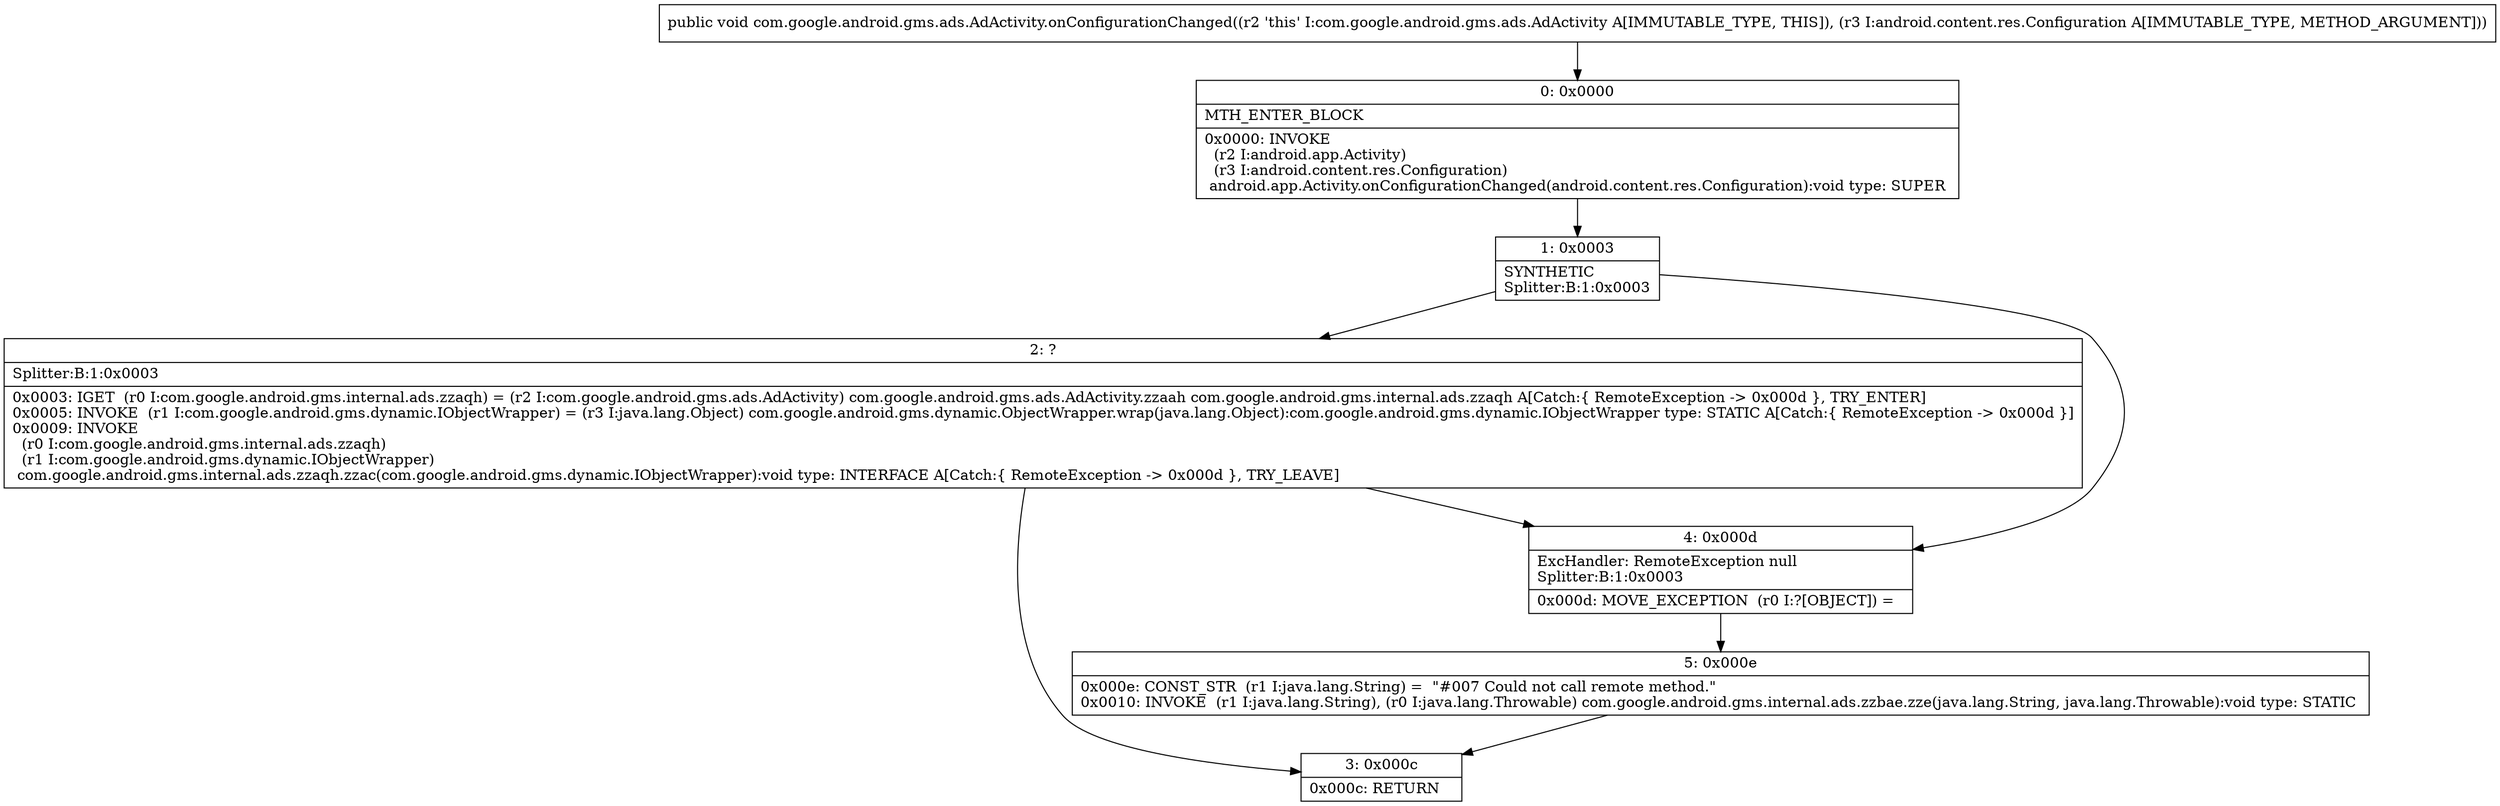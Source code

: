 digraph "CFG forcom.google.android.gms.ads.AdActivity.onConfigurationChanged(Landroid\/content\/res\/Configuration;)V" {
Node_0 [shape=record,label="{0\:\ 0x0000|MTH_ENTER_BLOCK\l|0x0000: INVOKE  \l  (r2 I:android.app.Activity)\l  (r3 I:android.content.res.Configuration)\l android.app.Activity.onConfigurationChanged(android.content.res.Configuration):void type: SUPER \l}"];
Node_1 [shape=record,label="{1\:\ 0x0003|SYNTHETIC\lSplitter:B:1:0x0003\l}"];
Node_2 [shape=record,label="{2\:\ ?|Splitter:B:1:0x0003\l|0x0003: IGET  (r0 I:com.google.android.gms.internal.ads.zzaqh) = (r2 I:com.google.android.gms.ads.AdActivity) com.google.android.gms.ads.AdActivity.zzaah com.google.android.gms.internal.ads.zzaqh A[Catch:\{ RemoteException \-\> 0x000d \}, TRY_ENTER]\l0x0005: INVOKE  (r1 I:com.google.android.gms.dynamic.IObjectWrapper) = (r3 I:java.lang.Object) com.google.android.gms.dynamic.ObjectWrapper.wrap(java.lang.Object):com.google.android.gms.dynamic.IObjectWrapper type: STATIC A[Catch:\{ RemoteException \-\> 0x000d \}]\l0x0009: INVOKE  \l  (r0 I:com.google.android.gms.internal.ads.zzaqh)\l  (r1 I:com.google.android.gms.dynamic.IObjectWrapper)\l com.google.android.gms.internal.ads.zzaqh.zzac(com.google.android.gms.dynamic.IObjectWrapper):void type: INTERFACE A[Catch:\{ RemoteException \-\> 0x000d \}, TRY_LEAVE]\l}"];
Node_3 [shape=record,label="{3\:\ 0x000c|0x000c: RETURN   \l}"];
Node_4 [shape=record,label="{4\:\ 0x000d|ExcHandler: RemoteException null\lSplitter:B:1:0x0003\l|0x000d: MOVE_EXCEPTION  (r0 I:?[OBJECT]) =  \l}"];
Node_5 [shape=record,label="{5\:\ 0x000e|0x000e: CONST_STR  (r1 I:java.lang.String) =  \"#007 Could not call remote method.\" \l0x0010: INVOKE  (r1 I:java.lang.String), (r0 I:java.lang.Throwable) com.google.android.gms.internal.ads.zzbae.zze(java.lang.String, java.lang.Throwable):void type: STATIC \l}"];
MethodNode[shape=record,label="{public void com.google.android.gms.ads.AdActivity.onConfigurationChanged((r2 'this' I:com.google.android.gms.ads.AdActivity A[IMMUTABLE_TYPE, THIS]), (r3 I:android.content.res.Configuration A[IMMUTABLE_TYPE, METHOD_ARGUMENT])) }"];
MethodNode -> Node_0;
Node_0 -> Node_1;
Node_1 -> Node_2;
Node_1 -> Node_4;
Node_2 -> Node_3;
Node_2 -> Node_4;
Node_4 -> Node_5;
Node_5 -> Node_3;
}

